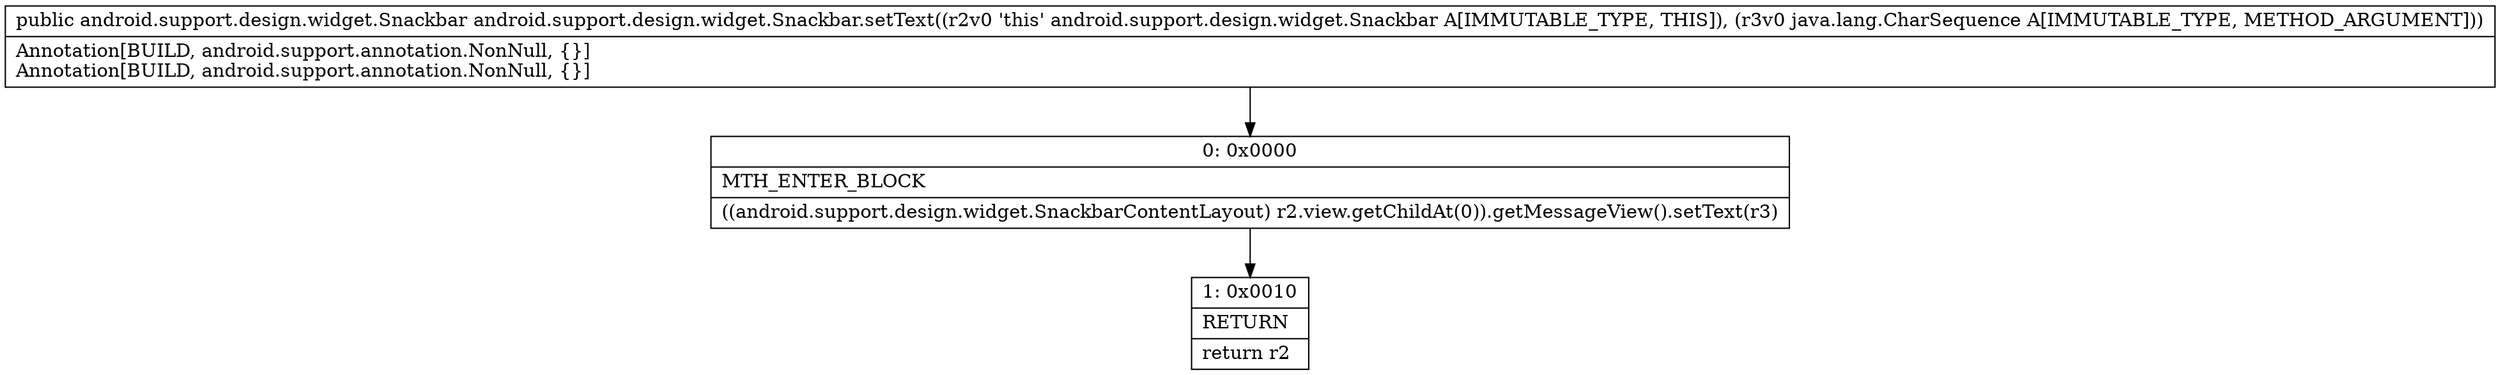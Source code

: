 digraph "CFG forandroid.support.design.widget.Snackbar.setText(Ljava\/lang\/CharSequence;)Landroid\/support\/design\/widget\/Snackbar;" {
Node_0 [shape=record,label="{0\:\ 0x0000|MTH_ENTER_BLOCK\l|((android.support.design.widget.SnackbarContentLayout) r2.view.getChildAt(0)).getMessageView().setText(r3)\l}"];
Node_1 [shape=record,label="{1\:\ 0x0010|RETURN\l|return r2\l}"];
MethodNode[shape=record,label="{public android.support.design.widget.Snackbar android.support.design.widget.Snackbar.setText((r2v0 'this' android.support.design.widget.Snackbar A[IMMUTABLE_TYPE, THIS]), (r3v0 java.lang.CharSequence A[IMMUTABLE_TYPE, METHOD_ARGUMENT]))  | Annotation[BUILD, android.support.annotation.NonNull, \{\}]\lAnnotation[BUILD, android.support.annotation.NonNull, \{\}]\l}"];
MethodNode -> Node_0;
Node_0 -> Node_1;
}

